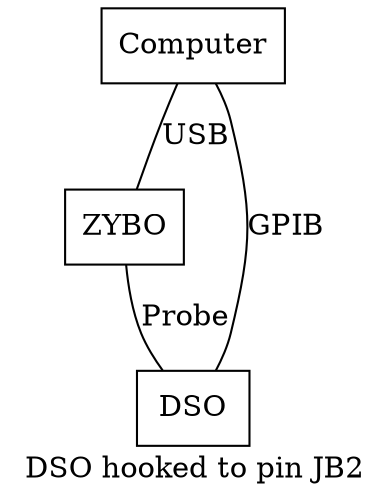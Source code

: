 strict digraph G {
  label="DSO hooked to pin JB2"
	Computer  [shape=box]
	ZYBO	  [shape=box]
	DSO    [shape=box]
	Computer -> ZYBO [arrowhead=none, label="USB"]
	Computer -> DSO [arrowhead=none, label="GPIB"]
	ZYBO -> DSO [arrowhead=none label="Probe"]
}
